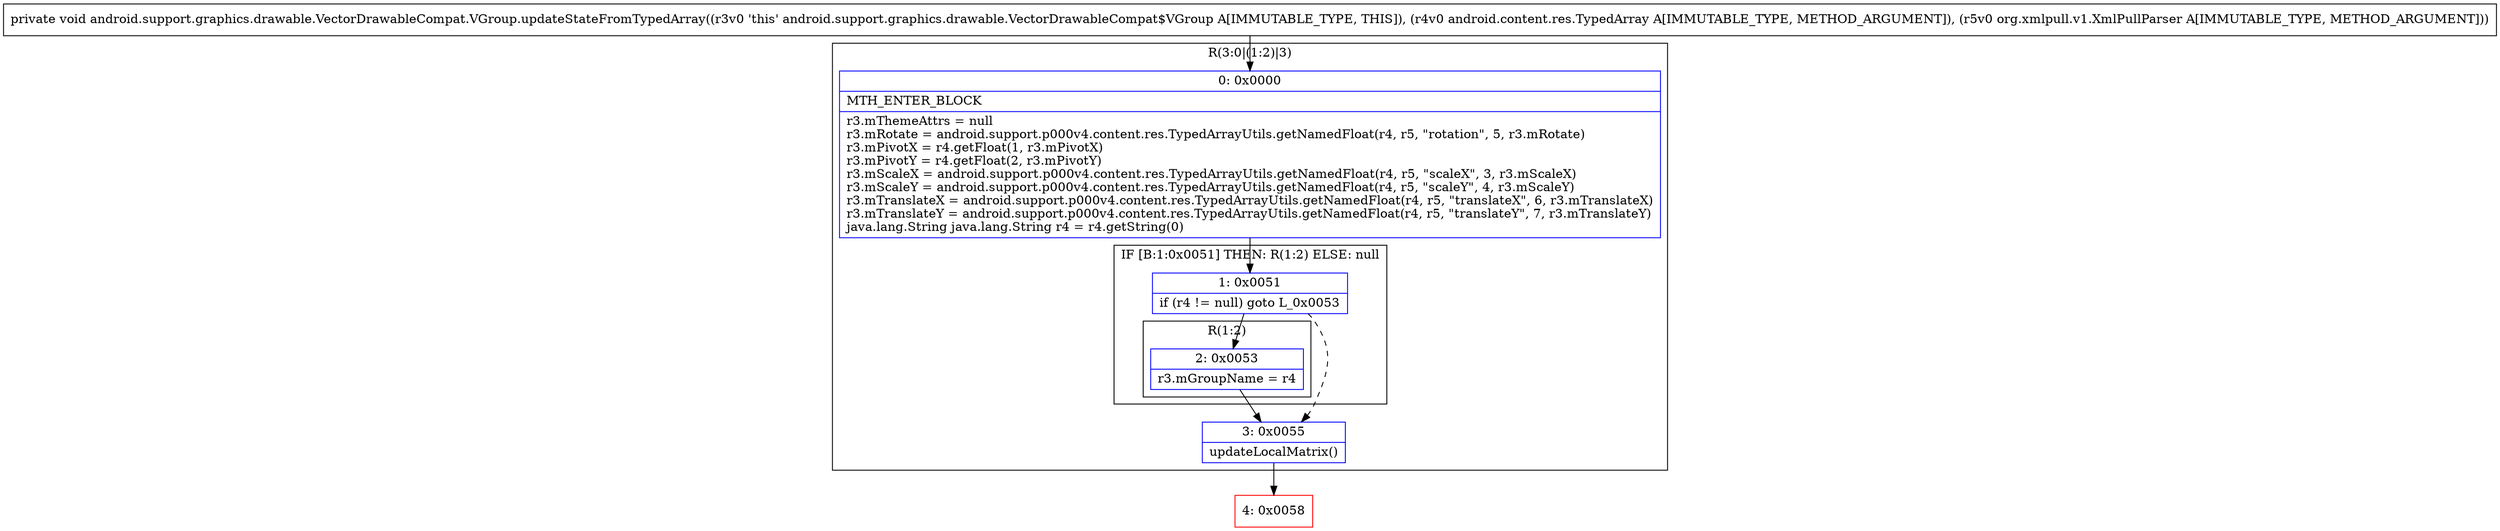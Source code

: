 digraph "CFG forandroid.support.graphics.drawable.VectorDrawableCompat.VGroup.updateStateFromTypedArray(Landroid\/content\/res\/TypedArray;Lorg\/xmlpull\/v1\/XmlPullParser;)V" {
subgraph cluster_Region_1812505352 {
label = "R(3:0|(1:2)|3)";
node [shape=record,color=blue];
Node_0 [shape=record,label="{0\:\ 0x0000|MTH_ENTER_BLOCK\l|r3.mThemeAttrs = null\lr3.mRotate = android.support.p000v4.content.res.TypedArrayUtils.getNamedFloat(r4, r5, \"rotation\", 5, r3.mRotate)\lr3.mPivotX = r4.getFloat(1, r3.mPivotX)\lr3.mPivotY = r4.getFloat(2, r3.mPivotY)\lr3.mScaleX = android.support.p000v4.content.res.TypedArrayUtils.getNamedFloat(r4, r5, \"scaleX\", 3, r3.mScaleX)\lr3.mScaleY = android.support.p000v4.content.res.TypedArrayUtils.getNamedFloat(r4, r5, \"scaleY\", 4, r3.mScaleY)\lr3.mTranslateX = android.support.p000v4.content.res.TypedArrayUtils.getNamedFloat(r4, r5, \"translateX\", 6, r3.mTranslateX)\lr3.mTranslateY = android.support.p000v4.content.res.TypedArrayUtils.getNamedFloat(r4, r5, \"translateY\", 7, r3.mTranslateY)\ljava.lang.String java.lang.String r4 = r4.getString(0)\l}"];
subgraph cluster_IfRegion_1958933053 {
label = "IF [B:1:0x0051] THEN: R(1:2) ELSE: null";
node [shape=record,color=blue];
Node_1 [shape=record,label="{1\:\ 0x0051|if (r4 != null) goto L_0x0053\l}"];
subgraph cluster_Region_1434804537 {
label = "R(1:2)";
node [shape=record,color=blue];
Node_2 [shape=record,label="{2\:\ 0x0053|r3.mGroupName = r4\l}"];
}
}
Node_3 [shape=record,label="{3\:\ 0x0055|updateLocalMatrix()\l}"];
}
Node_4 [shape=record,color=red,label="{4\:\ 0x0058}"];
MethodNode[shape=record,label="{private void android.support.graphics.drawable.VectorDrawableCompat.VGroup.updateStateFromTypedArray((r3v0 'this' android.support.graphics.drawable.VectorDrawableCompat$VGroup A[IMMUTABLE_TYPE, THIS]), (r4v0 android.content.res.TypedArray A[IMMUTABLE_TYPE, METHOD_ARGUMENT]), (r5v0 org.xmlpull.v1.XmlPullParser A[IMMUTABLE_TYPE, METHOD_ARGUMENT])) }"];
MethodNode -> Node_0;
Node_0 -> Node_1;
Node_1 -> Node_2;
Node_1 -> Node_3[style=dashed];
Node_2 -> Node_3;
Node_3 -> Node_4;
}

